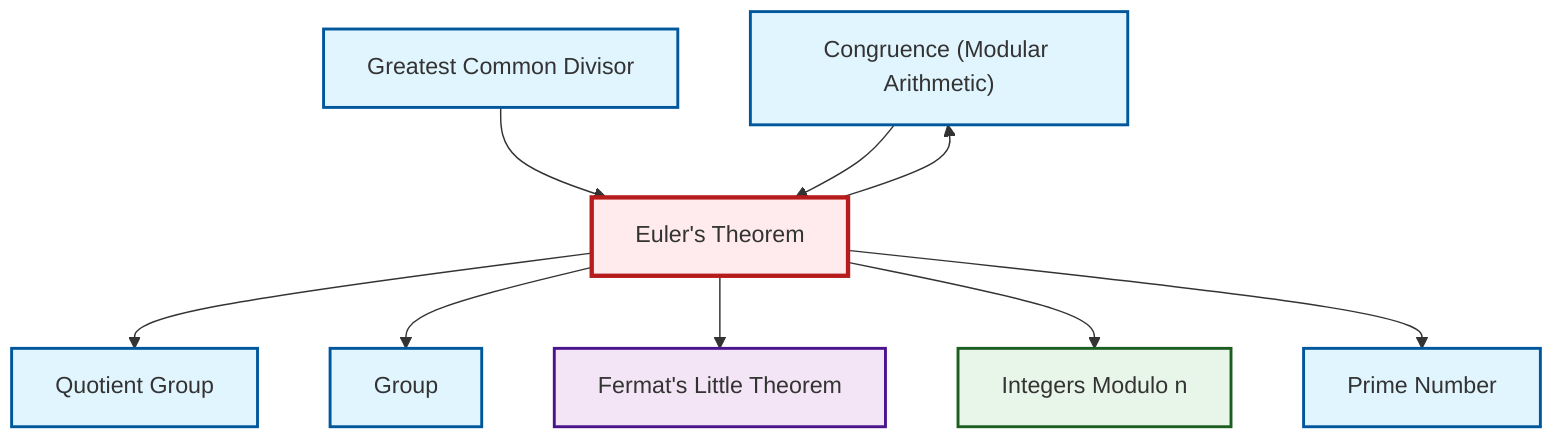 graph TD
    classDef definition fill:#e1f5fe,stroke:#01579b,stroke-width:2px
    classDef theorem fill:#f3e5f5,stroke:#4a148c,stroke-width:2px
    classDef axiom fill:#fff3e0,stroke:#e65100,stroke-width:2px
    classDef example fill:#e8f5e9,stroke:#1b5e20,stroke-width:2px
    classDef current fill:#ffebee,stroke:#b71c1c,stroke-width:3px
    def-congruence["Congruence (Modular Arithmetic)"]:::definition
    ex-quotient-integers-mod-n["Integers Modulo n"]:::example
    def-prime["Prime Number"]:::definition
    def-group["Group"]:::definition
    thm-fermat-little["Fermat's Little Theorem"]:::theorem
    def-gcd["Greatest Common Divisor"]:::definition
    thm-euler["Euler's Theorem"]:::theorem
    def-quotient-group["Quotient Group"]:::definition
    thm-euler --> def-quotient-group
    def-gcd --> thm-euler
    thm-euler --> def-group
    thm-euler --> def-congruence
    def-congruence --> thm-euler
    thm-euler --> thm-fermat-little
    thm-euler --> ex-quotient-integers-mod-n
    thm-euler --> def-prime
    class thm-euler current